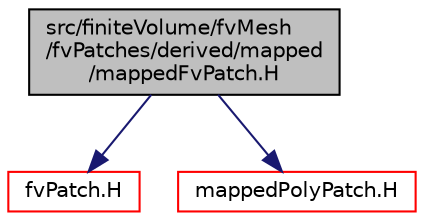 digraph "src/finiteVolume/fvMesh/fvPatches/derived/mapped/mappedFvPatch.H"
{
  bgcolor="transparent";
  edge [fontname="Helvetica",fontsize="10",labelfontname="Helvetica",labelfontsize="10"];
  node [fontname="Helvetica",fontsize="10",shape=record];
  Node1 [label="src/finiteVolume/fvMesh\l/fvPatches/derived/mapped\l/mappedFvPatch.H",height=0.2,width=0.4,color="black", fillcolor="grey75", style="filled" fontcolor="black"];
  Node1 -> Node2 [color="midnightblue",fontsize="10",style="solid",fontname="Helvetica"];
  Node2 [label="fvPatch.H",height=0.2,width=0.4,color="red",URL="$fvPatch_8H.html"];
  Node1 -> Node3 [color="midnightblue",fontsize="10",style="solid",fontname="Helvetica"];
  Node3 [label="mappedPolyPatch.H",height=0.2,width=0.4,color="red",URL="$mappedPolyPatch_8H.html"];
}
